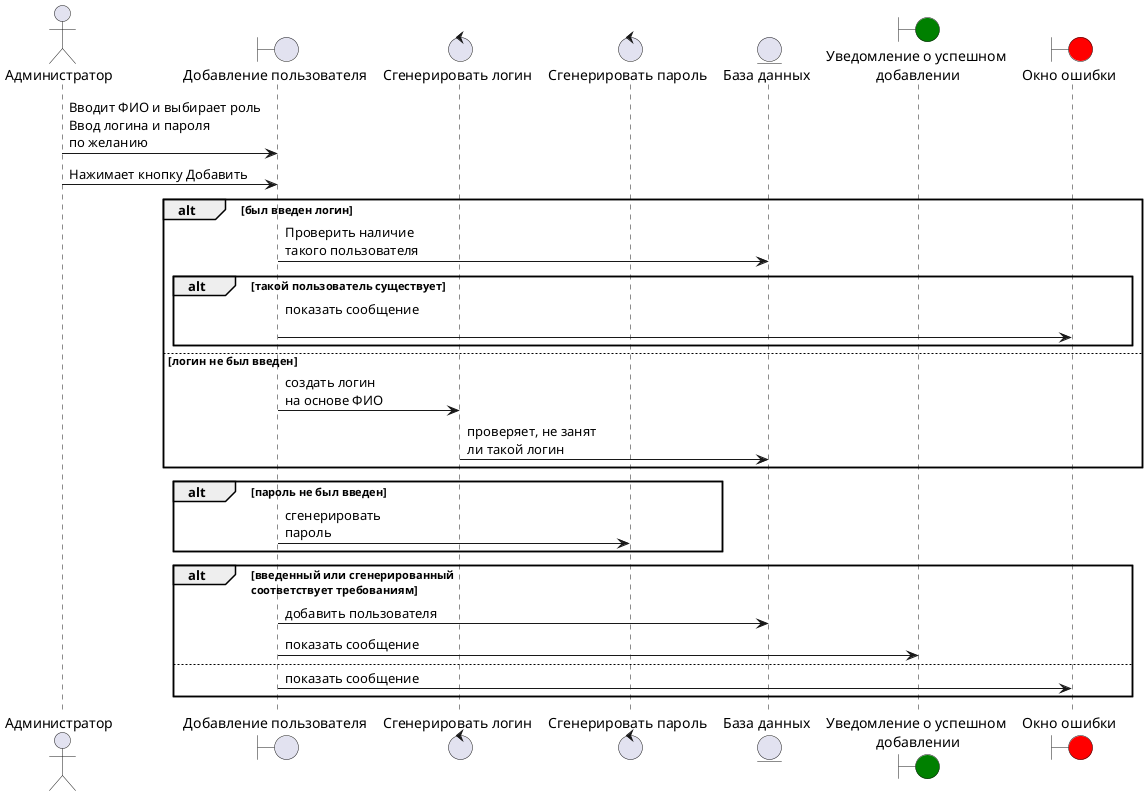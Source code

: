@startuml add_user_sequence

actor Администратор as admin

boundary "Добавление пользователя" as add_user_screen

control "Сгенерировать логин" as generate_login
control "Сгенерировать пароль" as generate_password

entity "База данных" as db

boundary "Уведомление о успешном\n добавлении" as added_info_screen #green
boundary "Окно ошибки" as error_screen #red

admin -> add_user_screen : Вводит ФИО и выбирает роль\nВвод логина и пароля\nпо желанию
admin -> add_user_screen : Нажимает кнопку Добавить
alt был введен логин
  add_user_screen -> db : Проверить наличие\nтакого пользователя
  alt такой пользователь существует
    add_user_screen -> error_screen : показать сообщение\n
    end
else логин не был введен
  add_user_screen -> generate_login : создать логин\nна основе ФИО
  generate_login -> db : проверяет, не занят\nли такой логин
end
alt пароль не был введен
  add_user_screen -> generate_password : сгенерировать\nпароль
end
alt введенный или сгенерированный\nсоответствует требованиям
  add_user_screen -> db : добавить пользователя
  add_user_screen -> added_info_screen : показать сообщение
else
  add_user_screen -> error_screen : показать сообщение
end
@enduml